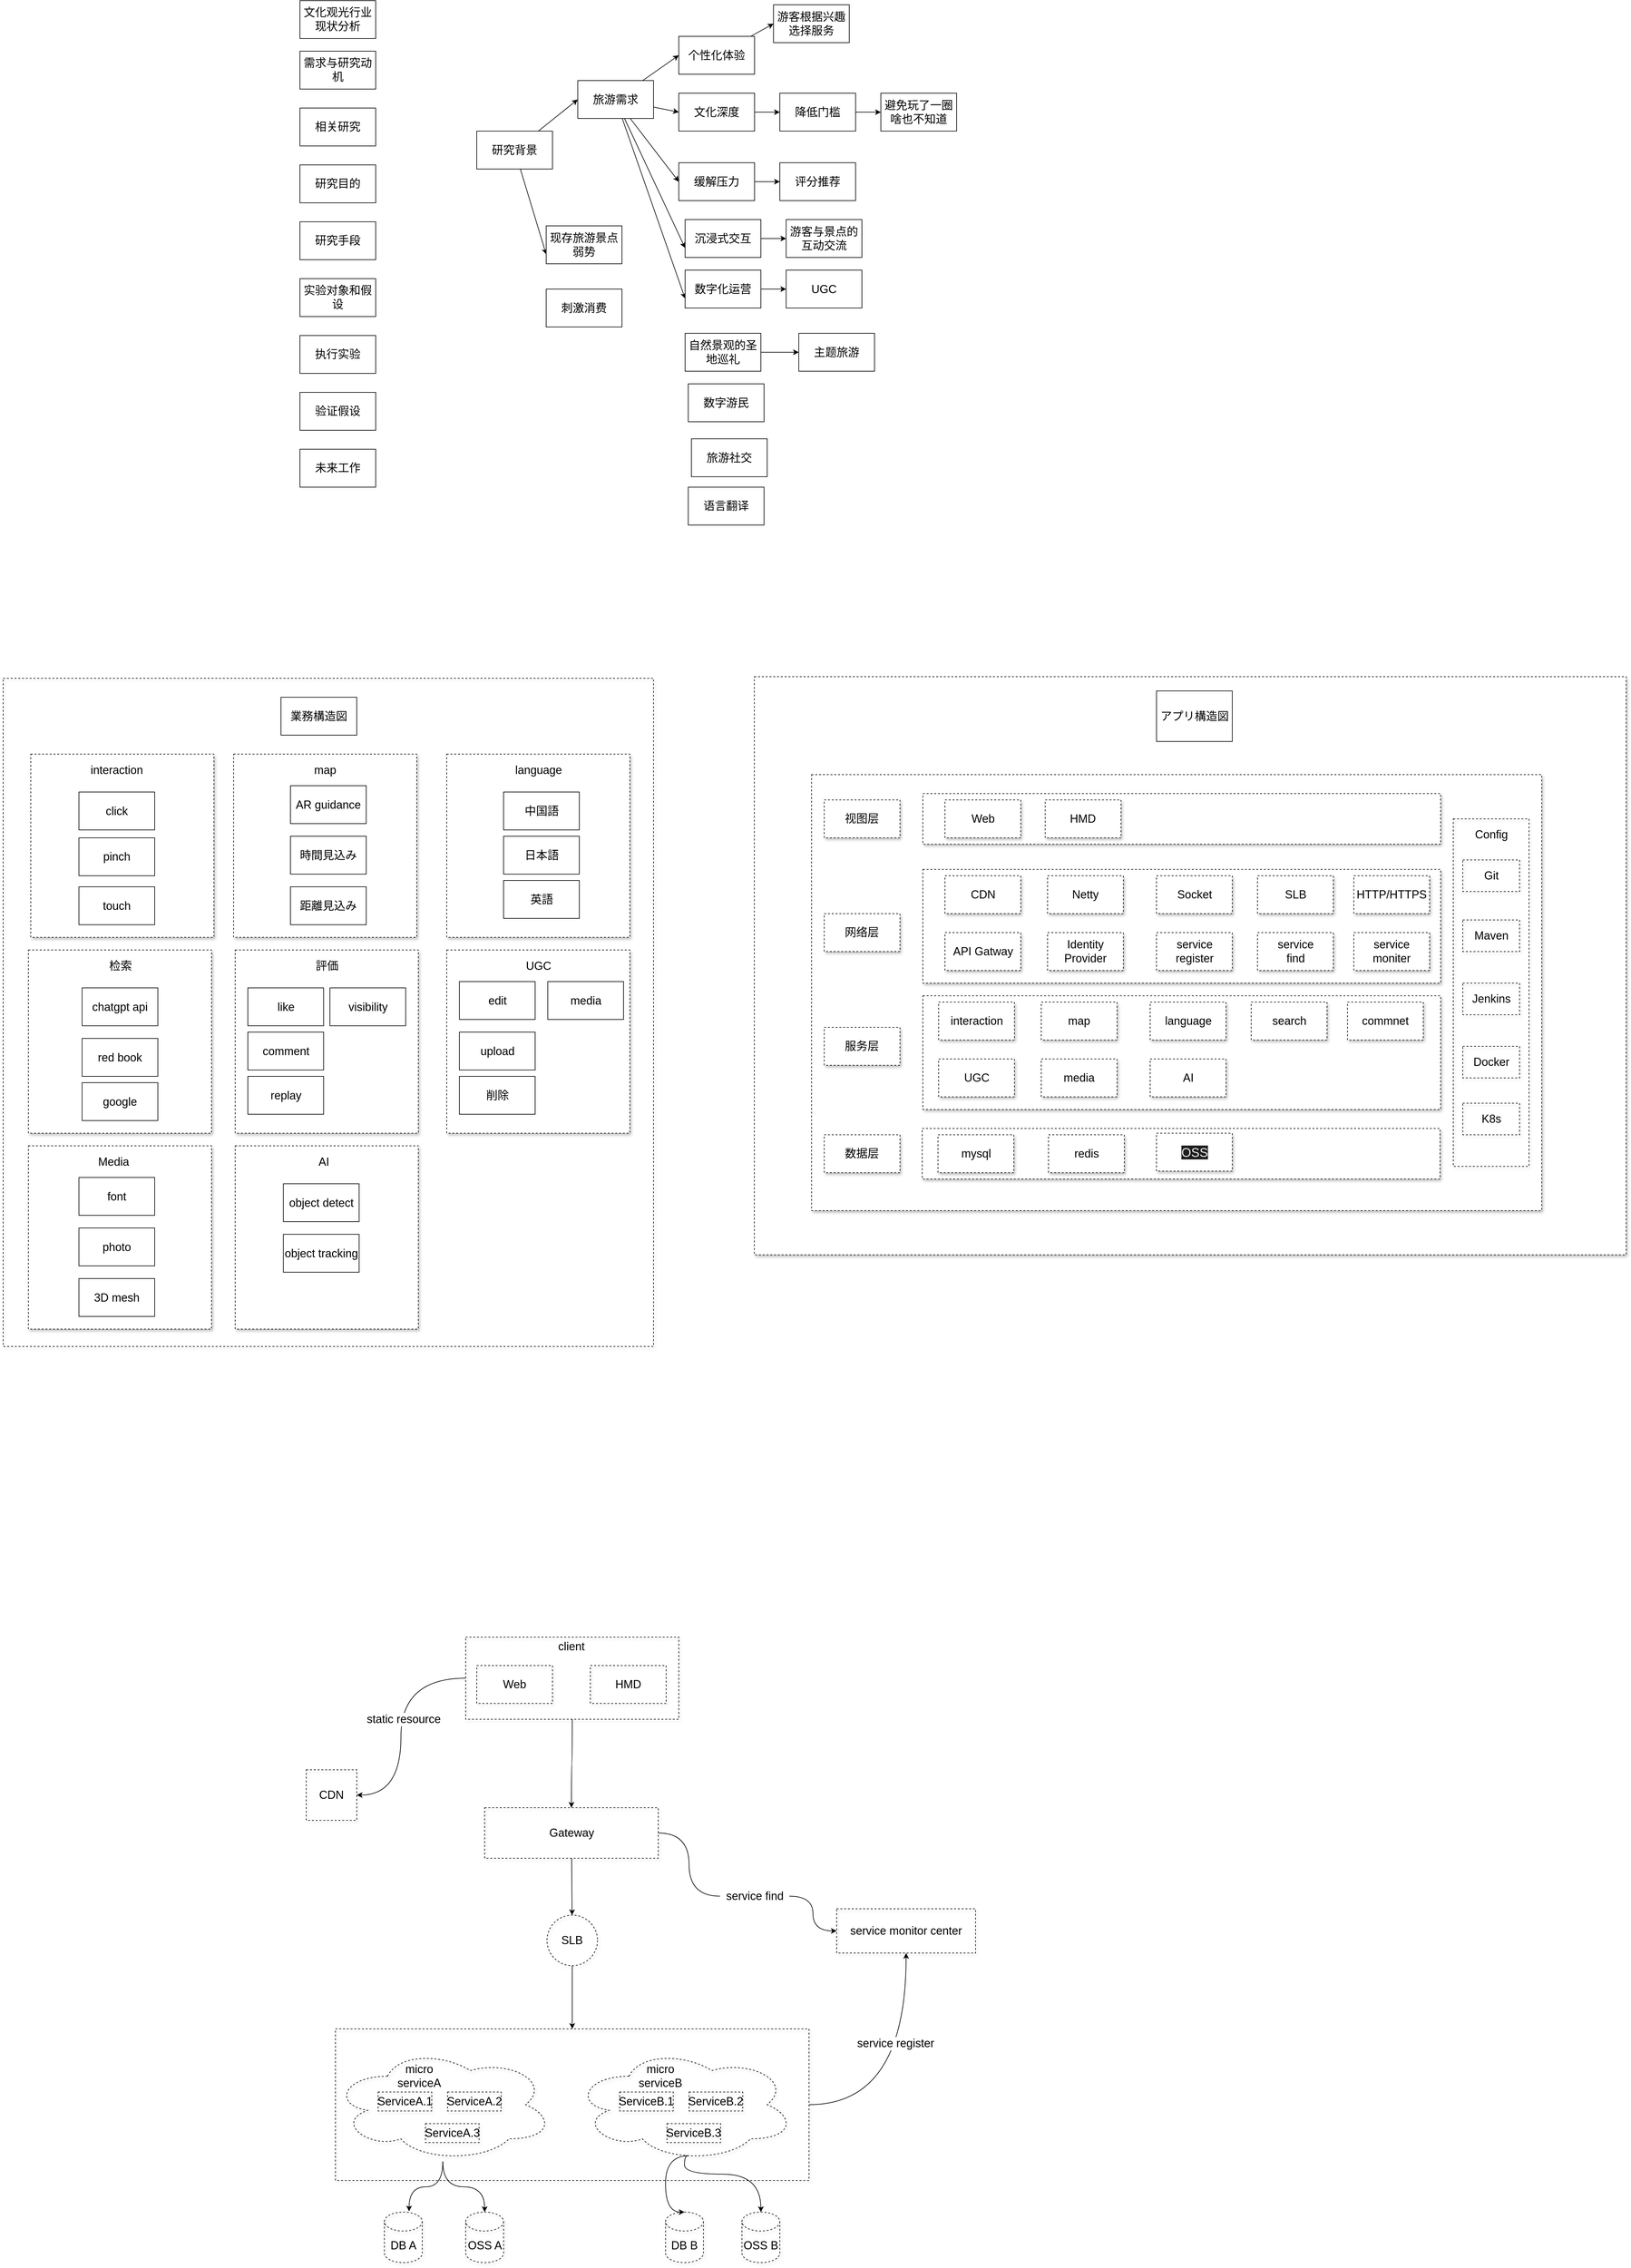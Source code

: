 <mxfile>
    <diagram id="Ak6OZtN7oj5A9qNA5FTk" name="Page-1">
        <mxGraphModel dx="2171" dy="-12" grid="1" gridSize="10" guides="1" tooltips="1" connect="1" arrows="1" fold="1" page="0" pageScale="1" pageWidth="1169" pageHeight="827" math="0" shadow="0">
            <root>
                <mxCell id="0"/>
                <mxCell id="1" parent="0"/>
                <mxCell id="wFaVRnCQs8y8f_5Ppd1q-247" value="" style="ellipse;shape=cloud;whiteSpace=wrap;html=1;shadow=1;dashed=1;strokeColor=default;fontSize=18;fillColor=none;" parent="1" vertex="1">
                    <mxGeometry x="-198.75" y="4100" width="350" height="180" as="geometry"/>
                </mxCell>
                <mxCell id="wFaVRnCQs8y8f_5Ppd1q-281" style="edgeStyle=orthogonalEdgeStyle;curved=1;html=1;fontSize=18;startArrow=none;startFill=0;endArrow=classic;endFill=1;entryX=0.5;entryY=1;entryDx=0;entryDy=0;" parent="1" source="wFaVRnCQs8y8f_5Ppd1q-280" target="wFaVRnCQs8y8f_5Ppd1q-279" edge="1">
                    <mxGeometry relative="1" as="geometry">
                        <mxPoint x="740" y="3920" as="targetPoint"/>
                    </mxGeometry>
                </mxCell>
                <mxCell id="wFaVRnCQs8y8f_5Ppd1q-287" value="service register" style="edgeLabel;html=1;align=center;verticalAlign=middle;resizable=0;points=[];fontSize=18;" parent="wFaVRnCQs8y8f_5Ppd1q-281" vertex="1" connectable="0">
                    <mxGeometry x="0.283" y="17" relative="1" as="geometry">
                        <mxPoint y="1" as="offset"/>
                    </mxGeometry>
                </mxCell>
                <mxCell id="wFaVRnCQs8y8f_5Ppd1q-280" value="" style="rounded=0;whiteSpace=wrap;html=1;shadow=1;dashed=1;strokeColor=default;fontSize=18;fillColor=none;" parent="1" vertex="1">
                    <mxGeometry x="-193.75" y="4070" width="750" height="240" as="geometry"/>
                </mxCell>
                <mxCell id="wFaVRnCQs8y8f_5Ppd1q-263" style="edgeStyle=orthogonalEdgeStyle;curved=1;html=1;fontSize=18;exitX=0.519;exitY=0.949;exitDx=0;exitDy=0;exitPerimeter=0;entryX=0.5;entryY=0;entryDx=0;entryDy=0;entryPerimeter=0;" parent="1" source="wFaVRnCQs8y8f_5Ppd1q-252" target="wFaVRnCQs8y8f_5Ppd1q-261" edge="1">
                    <mxGeometry relative="1" as="geometry">
                        <Array as="points">
                            <mxPoint x="329" y="4271"/>
                            <mxPoint x="329" y="4360"/>
                        </Array>
                    </mxGeometry>
                </mxCell>
                <mxCell id="wFaVRnCQs8y8f_5Ppd1q-267" style="edgeStyle=orthogonalEdgeStyle;curved=1;html=1;fontSize=18;exitX=0.515;exitY=0.949;exitDx=0;exitDy=0;exitPerimeter=0;" parent="1" source="wFaVRnCQs8y8f_5Ppd1q-252" target="wFaVRnCQs8y8f_5Ppd1q-265" edge="1">
                    <mxGeometry relative="1" as="geometry">
                        <Array as="points">
                            <mxPoint x="359" y="4271"/>
                            <mxPoint x="359" y="4300"/>
                            <mxPoint x="480" y="4300"/>
                        </Array>
                    </mxGeometry>
                </mxCell>
                <mxCell id="wFaVRnCQs8y8f_5Ppd1q-252" value="" style="ellipse;shape=cloud;whiteSpace=wrap;html=1;shadow=1;dashed=1;strokeColor=default;fontSize=18;fillColor=none;" parent="1" vertex="1">
                    <mxGeometry x="183.75" y="4100" width="350" height="180" as="geometry"/>
                </mxCell>
                <mxCell id="wFaVRnCQs8y8f_5Ppd1q-231" value="" style="rounded=0;whiteSpace=wrap;html=1;shadow=1;dashed=1;strokeColor=default;fontSize=18;fillColor=none;" parent="1" vertex="1">
                    <mxGeometry x="-720" y="1932.5" width="1030" height="1057.5" as="geometry"/>
                </mxCell>
                <mxCell id="wFaVRnCQs8y8f_5Ppd1q-224" value="" style="rounded=0;whiteSpace=wrap;html=1;shadow=1;dashed=1;fontSize=18;" parent="1" vertex="1">
                    <mxGeometry x="469.69" y="1930" width="1380.62" height="915" as="geometry"/>
                </mxCell>
                <mxCell id="wFaVRnCQs8y8f_5Ppd1q-162" value="" style="rounded=0;whiteSpace=wrap;html=1;shadow=1;dashed=1;fontSize=18;" parent="1" vertex="1">
                    <mxGeometry x="560.31" y="2085" width="1156.25" height="690" as="geometry"/>
                </mxCell>
                <mxCell id="wFaVRnCQs8y8f_5Ppd1q-175" value="" style="rounded=0;whiteSpace=wrap;html=1;shadow=1;dashed=1;fontSize=18;" parent="1" vertex="1">
                    <mxGeometry x="736.56" y="2115" width="820" height="80" as="geometry"/>
                </mxCell>
                <mxCell id="wFaVRnCQs8y8f_5Ppd1q-68" value="" style="whiteSpace=wrap;html=1;aspect=fixed;shadow=1;dashed=1;" parent="1" vertex="1">
                    <mxGeometry x="-352.5" y="2362.5" width="290" height="290" as="geometry"/>
                </mxCell>
                <mxCell id="wFaVRnCQs8y8f_5Ppd1q-53" value="" style="whiteSpace=wrap;html=1;aspect=fixed;shadow=1;dashed=1;" parent="1" vertex="1">
                    <mxGeometry x="-355" y="2052.5" width="290" height="290" as="geometry"/>
                </mxCell>
                <mxCell id="wFaVRnCQs8y8f_5Ppd1q-50" value="" style="whiteSpace=wrap;html=1;aspect=fixed;shadow=1;dashed=1;" parent="1" vertex="1">
                    <mxGeometry x="-680" y="2672.5" width="290" height="290" as="geometry"/>
                </mxCell>
                <mxCell id="11" style="edgeStyle=none;html=1;entryX=0;entryY=0.5;entryDx=0;entryDy=0;fontSize=18;" parent="1" source="6" target="9" edge="1">
                    <mxGeometry relative="1" as="geometry"/>
                </mxCell>
                <mxCell id="22" style="edgeStyle=none;html=1;entryX=0;entryY=0.75;entryDx=0;entryDy=0;fontSize=18;" parent="1" source="6" target="10" edge="1">
                    <mxGeometry relative="1" as="geometry"/>
                </mxCell>
                <mxCell id="6" value="&lt;font style=&quot;font-size: 18px;&quot;&gt;研究背景&lt;/font&gt;" style="rounded=0;whiteSpace=wrap;html=1;" parent="1" vertex="1">
                    <mxGeometry x="30" y="1066.5" width="120" height="60" as="geometry"/>
                </mxCell>
                <mxCell id="14" style="edgeStyle=none;html=1;entryX=0;entryY=0.5;entryDx=0;entryDy=0;fontSize=18;" parent="1" source="9" target="12" edge="1">
                    <mxGeometry relative="1" as="geometry"/>
                </mxCell>
                <mxCell id="18" style="edgeStyle=none;html=1;entryX=0;entryY=0.5;entryDx=0;entryDy=0;fontSize=18;" parent="1" source="9" target="13" edge="1">
                    <mxGeometry relative="1" as="geometry"/>
                </mxCell>
                <mxCell id="21" style="edgeStyle=none;html=1;fontSize=18;entryX=0;entryY=0.5;entryDx=0;entryDy=0;" parent="1" source="9" target="20" edge="1">
                    <mxGeometry relative="1" as="geometry"/>
                </mxCell>
                <mxCell id="32" style="edgeStyle=none;html=1;entryX=0;entryY=0.75;entryDx=0;entryDy=0;fontSize=18;" parent="1" source="9" target="28" edge="1">
                    <mxGeometry relative="1" as="geometry"/>
                </mxCell>
                <mxCell id="34" style="edgeStyle=none;html=1;entryX=0;entryY=0.75;entryDx=0;entryDy=0;fontSize=18;" parent="1" source="9" target="33" edge="1">
                    <mxGeometry relative="1" as="geometry"/>
                </mxCell>
                <mxCell id="9" value="&lt;font style=&quot;font-size: 18px;&quot;&gt;旅游需求&lt;/font&gt;" style="rounded=0;whiteSpace=wrap;html=1;" parent="1" vertex="1">
                    <mxGeometry x="190" y="986.5" width="120" height="60" as="geometry"/>
                </mxCell>
                <mxCell id="10" value="&lt;font style=&quot;font-size: 18px;&quot;&gt;现存旅游景点弱势&lt;br&gt;&lt;/font&gt;" style="rounded=0;whiteSpace=wrap;html=1;" parent="1" vertex="1">
                    <mxGeometry x="140" y="1216.5" width="120" height="60" as="geometry"/>
                </mxCell>
                <mxCell id="17" style="edgeStyle=none;html=1;entryX=0;entryY=0.5;entryDx=0;entryDy=0;fontSize=18;" parent="1" source="12" target="16" edge="1">
                    <mxGeometry relative="1" as="geometry"/>
                </mxCell>
                <mxCell id="12" value="&lt;font style=&quot;font-size: 18px;&quot;&gt;个性化体验&lt;/font&gt;" style="rounded=0;whiteSpace=wrap;html=1;" parent="1" vertex="1">
                    <mxGeometry x="350" y="916.5" width="120" height="60" as="geometry"/>
                </mxCell>
                <mxCell id="24" style="edgeStyle=none;html=1;entryX=0;entryY=0.5;entryDx=0;entryDy=0;fontSize=18;" parent="1" source="13" target="23" edge="1">
                    <mxGeometry relative="1" as="geometry"/>
                </mxCell>
                <mxCell id="13" value="&lt;font style=&quot;font-size: 18px;&quot;&gt;文化深度&lt;br&gt;&lt;/font&gt;" style="rounded=0;whiteSpace=wrap;html=1;" parent="1" vertex="1">
                    <mxGeometry x="350" y="1006.5" width="120" height="60" as="geometry"/>
                </mxCell>
                <mxCell id="16" value="&lt;font style=&quot;font-size: 18px;&quot;&gt;游客根据兴趣选择服务&lt;/font&gt;" style="rounded=0;whiteSpace=wrap;html=1;" parent="1" vertex="1">
                    <mxGeometry x="500" y="866.5" width="120" height="60" as="geometry"/>
                </mxCell>
                <mxCell id="26" style="edgeStyle=none;html=1;entryX=0;entryY=0.5;entryDx=0;entryDy=0;fontSize=18;" parent="1" source="20" target="25" edge="1">
                    <mxGeometry relative="1" as="geometry"/>
                </mxCell>
                <mxCell id="20" value="&lt;font style=&quot;font-size: 18px;&quot;&gt;缓解压力&lt;br&gt;&lt;/font&gt;" style="rounded=0;whiteSpace=wrap;html=1;" parent="1" vertex="1">
                    <mxGeometry x="350" y="1116.5" width="120" height="60" as="geometry"/>
                </mxCell>
                <mxCell id="41" style="edgeStyle=none;html=1;entryX=0;entryY=0.5;entryDx=0;entryDy=0;fontSize=18;" parent="1" source="23" target="40" edge="1">
                    <mxGeometry relative="1" as="geometry"/>
                </mxCell>
                <mxCell id="23" value="&lt;font style=&quot;font-size: 18px;&quot;&gt;降低门槛&lt;br&gt;&lt;/font&gt;" style="rounded=0;whiteSpace=wrap;html=1;" parent="1" vertex="1">
                    <mxGeometry x="510" y="1006.5" width="120" height="60" as="geometry"/>
                </mxCell>
                <mxCell id="25" value="&lt;font style=&quot;font-size: 18px;&quot;&gt;评分推荐&lt;br&gt;&lt;/font&gt;" style="rounded=0;whiteSpace=wrap;html=1;" parent="1" vertex="1">
                    <mxGeometry x="510" y="1116.5" width="120" height="60" as="geometry"/>
                </mxCell>
                <mxCell id="31" style="edgeStyle=none;html=1;entryX=0;entryY=0.5;entryDx=0;entryDy=0;fontSize=18;" parent="1" source="28" target="29" edge="1">
                    <mxGeometry relative="1" as="geometry"/>
                </mxCell>
                <mxCell id="28" value="&lt;font style=&quot;font-size: 18px;&quot;&gt;沉浸式交互&lt;br&gt;&lt;/font&gt;" style="rounded=0;whiteSpace=wrap;html=1;" parent="1" vertex="1">
                    <mxGeometry x="360" y="1206.5" width="120" height="60" as="geometry"/>
                </mxCell>
                <mxCell id="29" value="&lt;font style=&quot;font-size: 18px;&quot;&gt;游客与景点的互动交流&lt;br&gt;&lt;/font&gt;" style="rounded=0;whiteSpace=wrap;html=1;" parent="1" vertex="1">
                    <mxGeometry x="520" y="1206.5" width="120" height="60" as="geometry"/>
                </mxCell>
                <mxCell id="36" style="edgeStyle=none;html=1;entryX=0;entryY=0.5;entryDx=0;entryDy=0;fontSize=18;" parent="1" source="33" target="35" edge="1">
                    <mxGeometry relative="1" as="geometry"/>
                </mxCell>
                <mxCell id="33" value="&lt;font style=&quot;font-size: 18px;&quot;&gt;数字化运营&lt;br&gt;&lt;/font&gt;" style="rounded=0;whiteSpace=wrap;html=1;" parent="1" vertex="1">
                    <mxGeometry x="360" y="1286.5" width="120" height="60" as="geometry"/>
                </mxCell>
                <mxCell id="35" value="&lt;font style=&quot;font-size: 18px;&quot;&gt;UGC&lt;br&gt;&lt;/font&gt;" style="rounded=0;whiteSpace=wrap;html=1;" parent="1" vertex="1">
                    <mxGeometry x="520" y="1286.5" width="120" height="60" as="geometry"/>
                </mxCell>
                <mxCell id="37" value="&lt;font style=&quot;font-size: 18px;&quot;&gt;刺激消费&lt;/font&gt;" style="rounded=0;whiteSpace=wrap;html=1;" parent="1" vertex="1">
                    <mxGeometry x="140" y="1316.5" width="120" height="60" as="geometry"/>
                </mxCell>
                <mxCell id="38" value="&lt;font style=&quot;font-size: 18px;&quot;&gt;数字游民&lt;/font&gt;" style="rounded=0;whiteSpace=wrap;html=1;" parent="1" vertex="1">
                    <mxGeometry x="365" y="1466.5" width="120" height="60" as="geometry"/>
                </mxCell>
                <mxCell id="39" value="&lt;font style=&quot;font-size: 18px;&quot;&gt;旅游社交&lt;/font&gt;" style="rounded=0;whiteSpace=wrap;html=1;" parent="1" vertex="1">
                    <mxGeometry x="370" y="1553.5" width="120" height="60" as="geometry"/>
                </mxCell>
                <mxCell id="40" value="&lt;font style=&quot;font-size: 18px;&quot;&gt;避免玩了一圈啥也不知道&lt;br&gt;&lt;/font&gt;" style="rounded=0;whiteSpace=wrap;html=1;" parent="1" vertex="1">
                    <mxGeometry x="670" y="1006.5" width="120" height="60" as="geometry"/>
                </mxCell>
                <mxCell id="43" style="edgeStyle=none;html=1;" parent="1" source="42" edge="1">
                    <mxGeometry relative="1" as="geometry">
                        <mxPoint x="540" y="1416.5" as="targetPoint"/>
                    </mxGeometry>
                </mxCell>
                <mxCell id="42" value="&lt;font style=&quot;font-size: 18px;&quot;&gt;自然景观的圣地巡礼&lt;/font&gt;" style="rounded=0;whiteSpace=wrap;html=1;" parent="1" vertex="1">
                    <mxGeometry x="360" y="1386.5" width="120" height="60" as="geometry"/>
                </mxCell>
                <mxCell id="44" value="&lt;font style=&quot;font-size: 18px;&quot;&gt;主题旅游&lt;/font&gt;" style="rounded=0;whiteSpace=wrap;html=1;" parent="1" vertex="1">
                    <mxGeometry x="540" y="1386.5" width="120" height="60" as="geometry"/>
                </mxCell>
                <mxCell id="wFaVRnCQs8y8f_5Ppd1q-46" value="&lt;span style=&quot;font-size: 18px;&quot;&gt;font&lt;/span&gt;" style="rounded=0;whiteSpace=wrap;html=1;" parent="1" vertex="1">
                    <mxGeometry x="-600" y="2722.5" width="120" height="60" as="geometry"/>
                </mxCell>
                <mxCell id="wFaVRnCQs8y8f_5Ppd1q-47" value="&lt;span style=&quot;font-size: 18px;&quot;&gt;AR guidance&lt;/span&gt;" style="rounded=0;whiteSpace=wrap;html=1;" parent="1" vertex="1">
                    <mxGeometry x="-265" y="2102.5" width="120" height="60" as="geometry"/>
                </mxCell>
                <mxCell id="wFaVRnCQs8y8f_5Ppd1q-48" value="&lt;span style=&quot;font-size: 18px;&quot;&gt;photo&lt;/span&gt;" style="rounded=0;whiteSpace=wrap;html=1;" parent="1" vertex="1">
                    <mxGeometry x="-600" y="2802.5" width="120" height="60" as="geometry"/>
                </mxCell>
                <mxCell id="wFaVRnCQs8y8f_5Ppd1q-49" value="&lt;span style=&quot;font-size: 18px;&quot;&gt;3D mesh&lt;/span&gt;" style="rounded=0;whiteSpace=wrap;html=1;" parent="1" vertex="1">
                    <mxGeometry x="-600" y="2882.5" width="120" height="60" as="geometry"/>
                </mxCell>
                <mxCell id="wFaVRnCQs8y8f_5Ppd1q-52" value="&lt;span style=&quot;font-size: 18px;&quot;&gt;Media&lt;/span&gt;" style="text;html=1;strokeColor=none;fillColor=none;align=center;verticalAlign=middle;whiteSpace=wrap;rounded=0;shadow=1;dashed=1;" parent="1" vertex="1">
                    <mxGeometry x="-590" y="2682.5" width="90" height="30" as="geometry"/>
                </mxCell>
                <mxCell id="wFaVRnCQs8y8f_5Ppd1q-54" value="&lt;span style=&quot;font-size: 18px;&quot;&gt;map&lt;/span&gt;" style="text;html=1;strokeColor=none;fillColor=none;align=center;verticalAlign=middle;whiteSpace=wrap;rounded=0;shadow=1;dashed=1;" parent="1" vertex="1">
                    <mxGeometry x="-255" y="2062.5" width="90" height="30" as="geometry"/>
                </mxCell>
                <mxCell id="wFaVRnCQs8y8f_5Ppd1q-55" value="" style="whiteSpace=wrap;html=1;aspect=fixed;shadow=1;dashed=1;" parent="1" vertex="1">
                    <mxGeometry x="-17.5" y="2052.5" width="290" height="290" as="geometry"/>
                </mxCell>
                <mxCell id="wFaVRnCQs8y8f_5Ppd1q-56" value="&lt;span style=&quot;font-size: 18px;&quot;&gt;language&lt;/span&gt;" style="text;html=1;strokeColor=none;fillColor=none;align=center;verticalAlign=middle;whiteSpace=wrap;rounded=0;shadow=1;dashed=1;" parent="1" vertex="1">
                    <mxGeometry x="82.5" y="2062.5" width="90" height="30" as="geometry"/>
                </mxCell>
                <mxCell id="wFaVRnCQs8y8f_5Ppd1q-57" value="&lt;span style=&quot;font-size: 18px;&quot;&gt;中国語&lt;/span&gt;" style="rounded=0;whiteSpace=wrap;html=1;" parent="1" vertex="1">
                    <mxGeometry x="72.5" y="2112.5" width="120" height="60" as="geometry"/>
                </mxCell>
                <mxCell id="wFaVRnCQs8y8f_5Ppd1q-64" value="&lt;span style=&quot;font-size: 18px;&quot;&gt;日本語&lt;/span&gt;" style="rounded=0;whiteSpace=wrap;html=1;" parent="1" vertex="1">
                    <mxGeometry x="72.5" y="2182.5" width="120" height="60" as="geometry"/>
                </mxCell>
                <mxCell id="wFaVRnCQs8y8f_5Ppd1q-65" value="&lt;span style=&quot;font-size: 18px;&quot;&gt;英語&lt;/span&gt;" style="rounded=0;whiteSpace=wrap;html=1;" parent="1" vertex="1">
                    <mxGeometry x="72.5" y="2252.5" width="120" height="60" as="geometry"/>
                </mxCell>
                <mxCell id="wFaVRnCQs8y8f_5Ppd1q-67" value="&lt;span style=&quot;font-size: 18px;&quot;&gt;評価&lt;br&gt;&lt;/span&gt;" style="text;html=1;strokeColor=none;fillColor=none;align=center;verticalAlign=middle;whiteSpace=wrap;rounded=0;shadow=1;dashed=1;" parent="1" vertex="1">
                    <mxGeometry x="-257.5" y="2372.5" width="100" height="30" as="geometry"/>
                </mxCell>
                <mxCell id="wFaVRnCQs8y8f_5Ppd1q-69" value="&lt;font style=&quot;font-size: 18px;&quot;&gt;like&lt;/font&gt;" style="rounded=0;whiteSpace=wrap;html=1;" parent="1" vertex="1">
                    <mxGeometry x="-332.5" y="2422.5" width="120" height="60" as="geometry"/>
                </mxCell>
                <mxCell id="wFaVRnCQs8y8f_5Ppd1q-73" value="&lt;span style=&quot;font-size: 18px;&quot;&gt;comment&lt;/span&gt;" style="rounded=0;whiteSpace=wrap;html=1;" parent="1" vertex="1">
                    <mxGeometry x="-332.5" y="2492.5" width="120" height="60" as="geometry"/>
                </mxCell>
                <mxCell id="wFaVRnCQs8y8f_5Ppd1q-86" value="" style="whiteSpace=wrap;html=1;aspect=fixed;shadow=1;dashed=1;" parent="1" vertex="1">
                    <mxGeometry x="-680" y="2362.5" width="290" height="290" as="geometry"/>
                </mxCell>
                <mxCell id="wFaVRnCQs8y8f_5Ppd1q-87" value="&lt;span style=&quot;font-size: 18px;&quot;&gt;检索&lt;/span&gt;" style="text;html=1;strokeColor=none;fillColor=none;align=center;verticalAlign=middle;whiteSpace=wrap;rounded=0;shadow=1;dashed=1;" parent="1" vertex="1">
                    <mxGeometry x="-583.75" y="2372.5" width="100" height="30" as="geometry"/>
                </mxCell>
                <mxCell id="wFaVRnCQs8y8f_5Ppd1q-88" value="&lt;span style=&quot;font-size: 18px;&quot;&gt;chatgpt api&lt;/span&gt;" style="rounded=0;whiteSpace=wrap;html=1;" parent="1" vertex="1">
                    <mxGeometry x="-595" y="2422.5" width="120" height="60" as="geometry"/>
                </mxCell>
                <mxCell id="wFaVRnCQs8y8f_5Ppd1q-90" value="" style="whiteSpace=wrap;html=1;aspect=fixed;shadow=1;dashed=1;" parent="1" vertex="1">
                    <mxGeometry x="-676.25" y="2052.5" width="290" height="290" as="geometry"/>
                </mxCell>
                <mxCell id="wFaVRnCQs8y8f_5Ppd1q-91" value="&lt;span style=&quot;font-size: 18px;&quot;&gt;interaction&lt;br&gt;&lt;/span&gt;" style="text;html=1;strokeColor=none;fillColor=none;align=center;verticalAlign=middle;whiteSpace=wrap;rounded=0;shadow=1;dashed=1;" parent="1" vertex="1">
                    <mxGeometry x="-590" y="2062.5" width="100" height="30" as="geometry"/>
                </mxCell>
                <mxCell id="wFaVRnCQs8y8f_5Ppd1q-92" value="&lt;span style=&quot;font-size: 18px;&quot;&gt;click&lt;/span&gt;" style="rounded=0;whiteSpace=wrap;html=1;" parent="1" vertex="1">
                    <mxGeometry x="-600" y="2112.5" width="120" height="60" as="geometry"/>
                </mxCell>
                <mxCell id="wFaVRnCQs8y8f_5Ppd1q-93" value="&lt;span style=&quot;font-size: 18px;&quot;&gt;pinch&lt;/span&gt;" style="rounded=0;whiteSpace=wrap;html=1;" parent="1" vertex="1">
                    <mxGeometry x="-600" y="2185" width="120" height="60" as="geometry"/>
                </mxCell>
                <mxCell id="wFaVRnCQs8y8f_5Ppd1q-94" value="&lt;span style=&quot;font-size: 18px;&quot;&gt;touch&lt;/span&gt;" style="rounded=0;whiteSpace=wrap;html=1;" parent="1" vertex="1">
                    <mxGeometry x="-600" y="2262.5" width="120" height="60" as="geometry"/>
                </mxCell>
                <mxCell id="wFaVRnCQs8y8f_5Ppd1q-95" value="" style="whiteSpace=wrap;html=1;aspect=fixed;shadow=1;dashed=1;" parent="1" vertex="1">
                    <mxGeometry x="-17.5" y="2362.5" width="290" height="290" as="geometry"/>
                </mxCell>
                <mxCell id="wFaVRnCQs8y8f_5Ppd1q-96" value="&lt;span style=&quot;font-size: 18px;&quot;&gt;UGC&lt;/span&gt;" style="text;html=1;strokeColor=none;fillColor=none;align=center;verticalAlign=middle;whiteSpace=wrap;rounded=0;shadow=1;dashed=1;" parent="1" vertex="1">
                    <mxGeometry x="77.5" y="2372.5" width="100" height="30" as="geometry"/>
                </mxCell>
                <mxCell id="wFaVRnCQs8y8f_5Ppd1q-97" value="&lt;span style=&quot;font-size: 18px;&quot;&gt;edit&lt;/span&gt;" style="rounded=0;whiteSpace=wrap;html=1;" parent="1" vertex="1">
                    <mxGeometry x="2.5" y="2412.5" width="120" height="60" as="geometry"/>
                </mxCell>
                <mxCell id="wFaVRnCQs8y8f_5Ppd1q-98" value="&lt;span style=&quot;font-size: 18px;&quot;&gt;upload&lt;/span&gt;" style="rounded=0;whiteSpace=wrap;html=1;" parent="1" vertex="1">
                    <mxGeometry x="2.5" y="2492.5" width="120" height="60" as="geometry"/>
                </mxCell>
                <mxCell id="wFaVRnCQs8y8f_5Ppd1q-99" value="&lt;span style=&quot;font-size: 18px;&quot;&gt;削除&lt;/span&gt;" style="rounded=0;whiteSpace=wrap;html=1;" parent="1" vertex="1">
                    <mxGeometry x="2.5" y="2562.5" width="120" height="60" as="geometry"/>
                </mxCell>
                <mxCell id="wFaVRnCQs8y8f_5Ppd1q-128" value="&lt;span style=&quot;font-size: 18px;&quot;&gt;media&lt;/span&gt;" style="rounded=0;whiteSpace=wrap;html=1;" parent="1" vertex="1">
                    <mxGeometry x="142.5" y="2412.5" width="120" height="60" as="geometry"/>
                </mxCell>
                <mxCell id="wFaVRnCQs8y8f_5Ppd1q-141" value="&lt;span style=&quot;font-size: 18px;&quot;&gt;時間見込み&lt;/span&gt;" style="rounded=0;whiteSpace=wrap;html=1;" parent="1" vertex="1">
                    <mxGeometry x="-265" y="2182.5" width="120" height="60" as="geometry"/>
                </mxCell>
                <mxCell id="wFaVRnCQs8y8f_5Ppd1q-142" value="&lt;span style=&quot;font-size: 18px;&quot;&gt;距離見込み&lt;/span&gt;" style="rounded=0;whiteSpace=wrap;html=1;" parent="1" vertex="1">
                    <mxGeometry x="-265" y="2262.5" width="120" height="60" as="geometry"/>
                </mxCell>
                <mxCell id="wFaVRnCQs8y8f_5Ppd1q-143" value="&lt;span style=&quot;font-size: 18px;&quot;&gt;replay&lt;/span&gt;" style="rounded=0;whiteSpace=wrap;html=1;" parent="1" vertex="1">
                    <mxGeometry x="-332.5" y="2562.5" width="120" height="60" as="geometry"/>
                </mxCell>
                <mxCell id="wFaVRnCQs8y8f_5Ppd1q-147" value="&lt;font style=&quot;font-size: 18px;&quot;&gt;visibility&lt;br&gt;&lt;/font&gt;" style="rounded=0;whiteSpace=wrap;html=1;" parent="1" vertex="1">
                    <mxGeometry x="-202.5" y="2422.5" width="120" height="60" as="geometry"/>
                </mxCell>
                <mxCell id="wFaVRnCQs8y8f_5Ppd1q-148" value="&lt;span style=&quot;font-size: 18px;&quot;&gt;red book&lt;/span&gt;" style="rounded=0;whiteSpace=wrap;html=1;" parent="1" vertex="1">
                    <mxGeometry x="-595" y="2502.5" width="120" height="60" as="geometry"/>
                </mxCell>
                <mxCell id="wFaVRnCQs8y8f_5Ppd1q-149" value="&lt;span style=&quot;font-size: 18px;&quot;&gt;google&lt;/span&gt;" style="rounded=0;whiteSpace=wrap;html=1;" parent="1" vertex="1">
                    <mxGeometry x="-595" y="2572.5" width="120" height="60" as="geometry"/>
                </mxCell>
                <mxCell id="wFaVRnCQs8y8f_5Ppd1q-157" value="&lt;font style=&quot;font-size: 18px;&quot;&gt;アプリ構造図&lt;/font&gt;" style="rounded=0;whiteSpace=wrap;html=1;" parent="1" vertex="1">
                    <mxGeometry x="1106.56" y="1952.5" width="120" height="80" as="geometry"/>
                </mxCell>
                <mxCell id="wFaVRnCQs8y8f_5Ppd1q-163" value="视图层" style="rounded=0;whiteSpace=wrap;html=1;shadow=1;dashed=1;fontSize=18;" parent="1" vertex="1">
                    <mxGeometry x="580.31" y="2125" width="120" height="60" as="geometry"/>
                </mxCell>
                <mxCell id="wFaVRnCQs8y8f_5Ppd1q-166" value="网络层" style="rounded=0;whiteSpace=wrap;html=1;shadow=1;dashed=1;fontSize=18;" parent="1" vertex="1">
                    <mxGeometry x="580.31" y="2305" width="120" height="60" as="geometry"/>
                </mxCell>
                <mxCell id="wFaVRnCQs8y8f_5Ppd1q-167" value="服务层" style="rounded=0;whiteSpace=wrap;html=1;shadow=1;dashed=1;fontSize=18;" parent="1" vertex="1">
                    <mxGeometry x="580.31" y="2485" width="120" height="60" as="geometry"/>
                </mxCell>
                <mxCell id="wFaVRnCQs8y8f_5Ppd1q-168" value="数据层" style="rounded=0;whiteSpace=wrap;html=1;shadow=1;dashed=1;fontSize=18;" parent="1" vertex="1">
                    <mxGeometry x="580.31" y="2655" width="120" height="60" as="geometry"/>
                </mxCell>
                <mxCell id="wFaVRnCQs8y8f_5Ppd1q-171" value="Web" style="rounded=0;whiteSpace=wrap;html=1;shadow=1;dashed=1;fontSize=18;" parent="1" vertex="1">
                    <mxGeometry x="771.56" y="2125" width="120" height="60" as="geometry"/>
                </mxCell>
                <mxCell id="wFaVRnCQs8y8f_5Ppd1q-176" value="" style="rounded=0;whiteSpace=wrap;html=1;shadow=1;dashed=1;fontSize=18;" parent="1" vertex="1">
                    <mxGeometry x="736.56" y="2235" width="820" height="180" as="geometry"/>
                </mxCell>
                <mxCell id="wFaVRnCQs8y8f_5Ppd1q-178" value="CDN" style="rounded=0;whiteSpace=wrap;html=1;shadow=1;dashed=1;fontSize=18;" parent="1" vertex="1">
                    <mxGeometry x="771.56" y="2245" width="120" height="60" as="geometry"/>
                </mxCell>
                <mxCell id="wFaVRnCQs8y8f_5Ppd1q-179" value="Socket" style="rounded=0;whiteSpace=wrap;html=1;shadow=1;dashed=1;fontSize=18;" parent="1" vertex="1">
                    <mxGeometry x="1106.56" y="2245" width="120" height="60" as="geometry"/>
                </mxCell>
                <mxCell id="wFaVRnCQs8y8f_5Ppd1q-180" value="HTTP/HTTPS" style="rounded=0;whiteSpace=wrap;html=1;shadow=1;dashed=1;fontSize=18;" parent="1" vertex="1">
                    <mxGeometry x="1419.06" y="2245" width="120" height="60" as="geometry"/>
                </mxCell>
                <mxCell id="wFaVRnCQs8y8f_5Ppd1q-182" value="API Gatway" style="rounded=0;whiteSpace=wrap;html=1;shadow=1;dashed=1;fontSize=18;" parent="1" vertex="1">
                    <mxGeometry x="771.56" y="2335" width="120" height="60" as="geometry"/>
                </mxCell>
                <mxCell id="wFaVRnCQs8y8f_5Ppd1q-183" value="Identity Provider" style="rounded=0;whiteSpace=wrap;html=1;shadow=1;dashed=1;fontSize=18;" parent="1" vertex="1">
                    <mxGeometry x="934.06" y="2335" width="120" height="60" as="geometry"/>
                </mxCell>
                <mxCell id="wFaVRnCQs8y8f_5Ppd1q-185" value="Netty" style="rounded=0;whiteSpace=wrap;html=1;shadow=1;dashed=1;fontSize=18;" parent="1" vertex="1">
                    <mxGeometry x="934.06" y="2245" width="120" height="60" as="geometry"/>
                </mxCell>
                <mxCell id="wFaVRnCQs8y8f_5Ppd1q-186" value="service register" style="rounded=0;whiteSpace=wrap;html=1;shadow=1;dashed=1;fontSize=18;" parent="1" vertex="1">
                    <mxGeometry x="1106.56" y="2335" width="120" height="60" as="geometry"/>
                </mxCell>
                <mxCell id="wFaVRnCQs8y8f_5Ppd1q-187" value="service moniter" style="rounded=0;whiteSpace=wrap;html=1;shadow=1;dashed=1;fontSize=18;" parent="1" vertex="1">
                    <mxGeometry x="1419.06" y="2335" width="120" height="60" as="geometry"/>
                </mxCell>
                <mxCell id="wFaVRnCQs8y8f_5Ppd1q-188" value="service &lt;br&gt;find" style="rounded=0;whiteSpace=wrap;html=1;shadow=1;dashed=1;fontSize=18;" parent="1" vertex="1">
                    <mxGeometry x="1266.56" y="2335" width="120" height="60" as="geometry"/>
                </mxCell>
                <mxCell id="wFaVRnCQs8y8f_5Ppd1q-190" value="SLB" style="rounded=0;whiteSpace=wrap;html=1;shadow=1;dashed=1;fontSize=18;" parent="1" vertex="1">
                    <mxGeometry x="1266.56" y="2245" width="120" height="60" as="geometry"/>
                </mxCell>
                <mxCell id="wFaVRnCQs8y8f_5Ppd1q-191" value="" style="rounded=0;whiteSpace=wrap;html=1;shadow=1;dashed=1;strokeColor=default;fontSize=18;fillColor=none;" parent="1" vertex="1">
                    <mxGeometry x="1576.56" y="2155" width="120" height="550" as="geometry"/>
                </mxCell>
                <mxCell id="wFaVRnCQs8y8f_5Ppd1q-192" value="Config" style="text;html=1;strokeColor=none;fillColor=none;align=center;verticalAlign=middle;whiteSpace=wrap;rounded=0;shadow=1;dashed=1;fontSize=18;" parent="1" vertex="1">
                    <mxGeometry x="1586.56" y="2165" width="100" height="30" as="geometry"/>
                </mxCell>
                <mxCell id="wFaVRnCQs8y8f_5Ppd1q-193" value="Git" style="rounded=0;whiteSpace=wrap;html=1;shadow=1;dashed=1;strokeColor=default;fontSize=18;fillColor=none;" parent="1" vertex="1">
                    <mxGeometry x="1591.56" y="2220" width="90" height="50" as="geometry"/>
                </mxCell>
                <mxCell id="wFaVRnCQs8y8f_5Ppd1q-194" value="Maven" style="rounded=0;whiteSpace=wrap;html=1;shadow=1;dashed=1;strokeColor=default;fontSize=18;fillColor=none;" parent="1" vertex="1">
                    <mxGeometry x="1591.56" y="2315" width="90" height="50" as="geometry"/>
                </mxCell>
                <mxCell id="wFaVRnCQs8y8f_5Ppd1q-195" value="Jenkins" style="rounded=0;whiteSpace=wrap;html=1;shadow=1;dashed=1;strokeColor=default;fontSize=18;fillColor=none;" parent="1" vertex="1">
                    <mxGeometry x="1591.56" y="2415" width="90" height="50" as="geometry"/>
                </mxCell>
                <mxCell id="wFaVRnCQs8y8f_5Ppd1q-196" value="Docker" style="rounded=0;whiteSpace=wrap;html=1;shadow=1;dashed=1;strokeColor=default;fontSize=18;fillColor=none;" parent="1" vertex="1">
                    <mxGeometry x="1591.56" y="2515" width="90" height="50" as="geometry"/>
                </mxCell>
                <mxCell id="wFaVRnCQs8y8f_5Ppd1q-197" value="K8s" style="rounded=0;whiteSpace=wrap;html=1;shadow=1;dashed=1;strokeColor=default;fontSize=18;fillColor=none;" parent="1" vertex="1">
                    <mxGeometry x="1591.56" y="2605" width="90" height="50" as="geometry"/>
                </mxCell>
                <mxCell id="wFaVRnCQs8y8f_5Ppd1q-198" value="" style="rounded=0;whiteSpace=wrap;html=1;shadow=1;dashed=1;fontSize=18;" parent="1" vertex="1">
                    <mxGeometry x="735.56" y="2645" width="820" height="80" as="geometry"/>
                </mxCell>
                <mxCell id="wFaVRnCQs8y8f_5Ppd1q-199" value="mysql" style="rounded=0;whiteSpace=wrap;html=1;shadow=1;dashed=1;fontSize=18;" parent="1" vertex="1">
                    <mxGeometry x="760.56" y="2655" width="120" height="60" as="geometry"/>
                </mxCell>
                <mxCell id="wFaVRnCQs8y8f_5Ppd1q-200" value="redis" style="rounded=0;whiteSpace=wrap;html=1;shadow=1;dashed=1;fontSize=18;" parent="1" vertex="1">
                    <mxGeometry x="935.56" y="2655" width="120" height="60" as="geometry"/>
                </mxCell>
                <mxCell id="wFaVRnCQs8y8f_5Ppd1q-202" value="&lt;span style=&quot;color: rgb(232, 232, 232); font-family: &amp;quot;Google Sans&amp;quot;, Arial, sans-serif; font-size: 20px; text-align: left; background-color: rgb(31, 31, 31);&quot;&gt;OSS&lt;/span&gt;" style="rounded=0;whiteSpace=wrap;html=1;shadow=1;dashed=1;fontSize=18;" parent="1" vertex="1">
                    <mxGeometry x="1106.56" y="2652.5" width="120" height="60" as="geometry"/>
                </mxCell>
                <mxCell id="wFaVRnCQs8y8f_5Ppd1q-203" value="" style="rounded=0;whiteSpace=wrap;html=1;shadow=1;dashed=1;fontSize=18;" parent="1" vertex="1">
                    <mxGeometry x="736.56" y="2435" width="820" height="180" as="geometry"/>
                </mxCell>
                <mxCell id="wFaVRnCQs8y8f_5Ppd1q-204" value="interaction" style="rounded=0;whiteSpace=wrap;html=1;shadow=1;dashed=1;fontSize=18;" parent="1" vertex="1">
                    <mxGeometry x="761.56" y="2445" width="120" height="60" as="geometry"/>
                </mxCell>
                <mxCell id="wFaVRnCQs8y8f_5Ppd1q-205" value="map" style="rounded=0;whiteSpace=wrap;html=1;shadow=1;dashed=1;fontSize=18;" parent="1" vertex="1">
                    <mxGeometry x="924.06" y="2445" width="120" height="60" as="geometry"/>
                </mxCell>
                <mxCell id="wFaVRnCQs8y8f_5Ppd1q-206" value="language" style="rounded=0;whiteSpace=wrap;html=1;shadow=1;dashed=1;fontSize=18;" parent="1" vertex="1">
                    <mxGeometry x="1096.56" y="2445" width="120" height="60" as="geometry"/>
                </mxCell>
                <mxCell id="wFaVRnCQs8y8f_5Ppd1q-207" value="search" style="rounded=0;whiteSpace=wrap;html=1;shadow=1;dashed=1;fontSize=18;" parent="1" vertex="1">
                    <mxGeometry x="1256.56" y="2445" width="120" height="60" as="geometry"/>
                </mxCell>
                <mxCell id="wFaVRnCQs8y8f_5Ppd1q-208" value="commnet" style="rounded=0;whiteSpace=wrap;html=1;shadow=1;dashed=1;fontSize=18;" parent="1" vertex="1">
                    <mxGeometry x="1409.06" y="2445" width="120" height="60" as="geometry"/>
                </mxCell>
                <mxCell id="wFaVRnCQs8y8f_5Ppd1q-209" value="UGC" style="rounded=0;whiteSpace=wrap;html=1;shadow=1;dashed=1;fontSize=18;" parent="1" vertex="1">
                    <mxGeometry x="761.56" y="2535" width="120" height="60" as="geometry"/>
                </mxCell>
                <mxCell id="wFaVRnCQs8y8f_5Ppd1q-212" value="media" style="rounded=0;whiteSpace=wrap;html=1;shadow=1;dashed=1;fontSize=18;" parent="1" vertex="1">
                    <mxGeometry x="924.06" y="2535" width="120" height="60" as="geometry"/>
                </mxCell>
                <mxCell id="wFaVRnCQs8y8f_5Ppd1q-216" value="" style="whiteSpace=wrap;html=1;aspect=fixed;shadow=1;dashed=1;" parent="1" vertex="1">
                    <mxGeometry x="-352.5" y="2672.5" width="290" height="290" as="geometry"/>
                </mxCell>
                <mxCell id="wFaVRnCQs8y8f_5Ppd1q-217" value="&lt;span style=&quot;font-size: 18px;&quot;&gt;AI&lt;/span&gt;" style="text;html=1;strokeColor=none;fillColor=none;align=center;verticalAlign=middle;whiteSpace=wrap;rounded=0;shadow=1;dashed=1;" parent="1" vertex="1">
                    <mxGeometry x="-257.5" y="2682.5" width="90" height="30" as="geometry"/>
                </mxCell>
                <mxCell id="wFaVRnCQs8y8f_5Ppd1q-218" value="&lt;span style=&quot;font-size: 18px;&quot;&gt;object detect&lt;/span&gt;" style="rounded=0;whiteSpace=wrap;html=1;" parent="1" vertex="1">
                    <mxGeometry x="-276.25" y="2732.5" width="120" height="60" as="geometry"/>
                </mxCell>
                <mxCell id="wFaVRnCQs8y8f_5Ppd1q-219" value="&lt;span style=&quot;font-size: 18px;&quot;&gt;object tracking&lt;/span&gt;" style="rounded=0;whiteSpace=wrap;html=1;" parent="1" vertex="1">
                    <mxGeometry x="-276.25" y="2812.5" width="120" height="60" as="geometry"/>
                </mxCell>
                <mxCell id="wFaVRnCQs8y8f_5Ppd1q-220" value="AI" style="rounded=0;whiteSpace=wrap;html=1;shadow=1;dashed=1;fontSize=18;" parent="1" vertex="1">
                    <mxGeometry x="1096.56" y="2535" width="120" height="60" as="geometry"/>
                </mxCell>
                <mxCell id="wFaVRnCQs8y8f_5Ppd1q-222" value="HMD" style="rounded=0;whiteSpace=wrap;html=1;shadow=1;dashed=1;fontSize=18;" parent="1" vertex="1">
                    <mxGeometry x="930.31" y="2125" width="120" height="60" as="geometry"/>
                </mxCell>
                <mxCell id="wFaVRnCQs8y8f_5Ppd1q-225" value="&lt;span style=&quot;font-size: 18px;&quot;&gt;業務構造図&lt;br&gt;&lt;/span&gt;" style="rounded=0;whiteSpace=wrap;html=1;" parent="1" vertex="1">
                    <mxGeometry x="-280" y="1962.5" width="120" height="60" as="geometry"/>
                </mxCell>
                <mxCell id="wFaVRnCQs8y8f_5Ppd1q-295" style="edgeStyle=orthogonalEdgeStyle;curved=1;html=1;fontSize=18;startArrow=none;startFill=0;endArrow=classic;endFill=1;" parent="1" source="wFaVRnCQs8y8f_5Ppd1q-234" target="wFaVRnCQs8y8f_5Ppd1q-243" edge="1">
                    <mxGeometry relative="1" as="geometry"/>
                </mxCell>
                <mxCell id="wFaVRnCQs8y8f_5Ppd1q-234" value="" style="rounded=0;whiteSpace=wrap;html=1;shadow=1;dashed=1;strokeColor=default;fontSize=18;fillColor=none;" parent="1" vertex="1">
                    <mxGeometry x="12.5" y="3450" width="337.5" height="130" as="geometry"/>
                </mxCell>
                <mxCell id="wFaVRnCQs8y8f_5Ppd1q-235" value="client" style="text;html=1;strokeColor=none;fillColor=none;align=center;verticalAlign=middle;whiteSpace=wrap;rounded=0;shadow=1;dashed=1;fontSize=18;" parent="1" vertex="1">
                    <mxGeometry x="150" y="3450" width="60" height="30" as="geometry"/>
                </mxCell>
                <mxCell id="wFaVRnCQs8y8f_5Ppd1q-237" value="Web" style="rounded=0;whiteSpace=wrap;html=1;shadow=1;dashed=1;strokeColor=default;fontSize=18;fillColor=none;" parent="1" vertex="1">
                    <mxGeometry x="30" y="3495" width="120" height="60" as="geometry"/>
                </mxCell>
                <mxCell id="wFaVRnCQs8y8f_5Ppd1q-238" value="HMD" style="rounded=0;whiteSpace=wrap;html=1;shadow=1;dashed=1;strokeColor=default;fontSize=18;fillColor=none;" parent="1" vertex="1">
                    <mxGeometry x="210" y="3495" width="120" height="60" as="geometry"/>
                </mxCell>
                <mxCell id="wFaVRnCQs8y8f_5Ppd1q-241" style="edgeStyle=orthogonalEdgeStyle;html=1;fontSize=18;curved=1;startArrow=classic;startFill=1;endArrow=none;endFill=0;" parent="1" source="wFaVRnCQs8y8f_5Ppd1q-240" target="wFaVRnCQs8y8f_5Ppd1q-234" edge="1">
                    <mxGeometry relative="1" as="geometry">
                        <Array as="points">
                            <mxPoint x="-90" y="3700"/>
                            <mxPoint x="-90" y="3515"/>
                        </Array>
                    </mxGeometry>
                </mxCell>
                <mxCell id="wFaVRnCQs8y8f_5Ppd1q-269" value="static resource" style="edgeLabel;html=1;align=center;verticalAlign=middle;resizable=0;points=[];fontSize=18;" parent="wFaVRnCQs8y8f_5Ppd1q-241" vertex="1" connectable="0">
                    <mxGeometry x="0.12" y="-3" relative="1" as="geometry">
                        <mxPoint x="1" y="10" as="offset"/>
                    </mxGeometry>
                </mxCell>
                <mxCell id="wFaVRnCQs8y8f_5Ppd1q-240" value="CDN" style="whiteSpace=wrap;html=1;aspect=fixed;shadow=1;dashed=1;strokeColor=default;fontSize=18;fillColor=none;" parent="1" vertex="1">
                    <mxGeometry x="-240" y="3660" width="80" height="80" as="geometry"/>
                </mxCell>
                <mxCell id="wFaVRnCQs8y8f_5Ppd1q-284" style="edgeStyle=orthogonalEdgeStyle;curved=1;html=1;entryX=0;entryY=0.5;entryDx=0;entryDy=0;fontSize=18;startArrow=none;startFill=0;endArrow=classic;endFill=1;" parent="1" source="wFaVRnCQs8y8f_5Ppd1q-283" target="wFaVRnCQs8y8f_5Ppd1q-279" edge="1">
                    <mxGeometry relative="1" as="geometry"/>
                </mxCell>
                <mxCell id="wFaVRnCQs8y8f_5Ppd1q-302" style="html=1;fontSize=18;startArrow=none;startFill=0;endArrow=classic;endFill=1;" parent="1" source="wFaVRnCQs8y8f_5Ppd1q-243" target="wFaVRnCQs8y8f_5Ppd1q-296" edge="1">
                    <mxGeometry relative="1" as="geometry"/>
                </mxCell>
                <mxCell id="wFaVRnCQs8y8f_5Ppd1q-243" value="Gateway" style="rounded=0;whiteSpace=wrap;html=1;shadow=1;dashed=1;strokeColor=default;fontSize=18;fillColor=none;" parent="1" vertex="1">
                    <mxGeometry x="42.5" y="3720" width="275" height="80" as="geometry"/>
                </mxCell>
                <mxCell id="wFaVRnCQs8y8f_5Ppd1q-246" value="micro serviceA" style="text;html=1;strokeColor=none;fillColor=none;align=center;verticalAlign=middle;whiteSpace=wrap;rounded=0;shadow=1;dashed=1;fontSize=18;" parent="1" vertex="1">
                    <mxGeometry x="-116.25" y="4130" width="110" height="30" as="geometry"/>
                </mxCell>
                <mxCell id="wFaVRnCQs8y8f_5Ppd1q-262" style="edgeStyle=orthogonalEdgeStyle;html=1;entryX=0.652;entryY=-0.015;entryDx=0;entryDy=0;entryPerimeter=0;fontSize=18;curved=1;" parent="1" source="wFaVRnCQs8y8f_5Ppd1q-247" target="wFaVRnCQs8y8f_5Ppd1q-260" edge="1">
                    <mxGeometry relative="1" as="geometry"/>
                </mxCell>
                <mxCell id="wFaVRnCQs8y8f_5Ppd1q-266" style="edgeStyle=orthogonalEdgeStyle;curved=1;html=1;fontSize=18;" parent="1" source="wFaVRnCQs8y8f_5Ppd1q-247" target="wFaVRnCQs8y8f_5Ppd1q-264" edge="1">
                    <mxGeometry relative="1" as="geometry"/>
                </mxCell>
                <mxCell id="wFaVRnCQs8y8f_5Ppd1q-248" value="ServiceA.1" style="rounded=0;whiteSpace=wrap;html=1;shadow=1;dashed=1;strokeColor=default;fontSize=18;fillColor=none;" parent="1" vertex="1">
                    <mxGeometry x="-126.25" y="4170" width="85" height="30" as="geometry"/>
                </mxCell>
                <mxCell id="wFaVRnCQs8y8f_5Ppd1q-249" value="ServiceA.2" style="rounded=0;whiteSpace=wrap;html=1;shadow=1;dashed=1;strokeColor=default;fontSize=18;fillColor=none;" parent="1" vertex="1">
                    <mxGeometry x="-16.25" y="4170" width="85" height="30" as="geometry"/>
                </mxCell>
                <mxCell id="wFaVRnCQs8y8f_5Ppd1q-250" value="ServiceA.3" style="rounded=0;whiteSpace=wrap;html=1;shadow=1;dashed=1;strokeColor=default;fontSize=18;fillColor=none;" parent="1" vertex="1">
                    <mxGeometry x="-51.25" y="4220" width="85" height="30" as="geometry"/>
                </mxCell>
                <mxCell id="wFaVRnCQs8y8f_5Ppd1q-251" value="micro serviceB" style="text;html=1;strokeColor=none;fillColor=none;align=center;verticalAlign=middle;whiteSpace=wrap;rounded=0;shadow=1;dashed=1;fontSize=18;" parent="1" vertex="1">
                    <mxGeometry x="266.25" y="4130" width="110" height="30" as="geometry"/>
                </mxCell>
                <mxCell id="wFaVRnCQs8y8f_5Ppd1q-253" value="ServiceB.1" style="rounded=0;whiteSpace=wrap;html=1;shadow=1;dashed=1;strokeColor=default;fontSize=18;fillColor=none;" parent="1" vertex="1">
                    <mxGeometry x="256.25" y="4170" width="85" height="30" as="geometry"/>
                </mxCell>
                <mxCell id="wFaVRnCQs8y8f_5Ppd1q-254" value="ServiceB.2" style="rounded=0;whiteSpace=wrap;html=1;shadow=1;dashed=1;strokeColor=default;fontSize=18;fillColor=none;" parent="1" vertex="1">
                    <mxGeometry x="366.25" y="4170" width="85" height="30" as="geometry"/>
                </mxCell>
                <mxCell id="wFaVRnCQs8y8f_5Ppd1q-255" value="ServiceB.3" style="rounded=0;whiteSpace=wrap;html=1;shadow=1;dashed=1;strokeColor=default;fontSize=18;fillColor=none;" parent="1" vertex="1">
                    <mxGeometry x="331.25" y="4220" width="85" height="30" as="geometry"/>
                </mxCell>
                <mxCell id="wFaVRnCQs8y8f_5Ppd1q-260" value="DB A" style="shape=cylinder3;whiteSpace=wrap;html=1;boundedLbl=1;backgroundOutline=1;size=15;shadow=1;dashed=1;strokeColor=default;fontSize=18;fillColor=none;" parent="1" vertex="1">
                    <mxGeometry x="-116.25" y="4360" width="60" height="80" as="geometry"/>
                </mxCell>
                <mxCell id="wFaVRnCQs8y8f_5Ppd1q-261" value="DB B" style="shape=cylinder3;whiteSpace=wrap;html=1;boundedLbl=1;backgroundOutline=1;size=15;shadow=1;dashed=1;strokeColor=default;fontSize=18;fillColor=none;" parent="1" vertex="1">
                    <mxGeometry x="329.06" y="4360" width="60" height="80" as="geometry"/>
                </mxCell>
                <mxCell id="wFaVRnCQs8y8f_5Ppd1q-264" value="OSS A" style="shape=cylinder3;whiteSpace=wrap;html=1;boundedLbl=1;backgroundOutline=1;size=15;shadow=1;dashed=1;strokeColor=default;fontSize=18;fillColor=none;" parent="1" vertex="1">
                    <mxGeometry x="12.5" y="4360" width="60" height="80" as="geometry"/>
                </mxCell>
                <mxCell id="wFaVRnCQs8y8f_5Ppd1q-265" value="OSS B" style="shape=cylinder3;whiteSpace=wrap;html=1;boundedLbl=1;backgroundOutline=1;size=15;shadow=1;dashed=1;strokeColor=default;fontSize=18;fillColor=none;" parent="1" vertex="1">
                    <mxGeometry x="450" y="4360" width="60" height="80" as="geometry"/>
                </mxCell>
                <mxCell id="wFaVRnCQs8y8f_5Ppd1q-279" value="service monitor center" style="rounded=0;whiteSpace=wrap;html=1;shadow=1;dashed=1;strokeColor=default;fontSize=18;fillColor=none;" parent="1" vertex="1">
                    <mxGeometry x="600" y="3880" width="220" height="70" as="geometry"/>
                </mxCell>
                <mxCell id="wFaVRnCQs8y8f_5Ppd1q-285" value="" style="edgeStyle=orthogonalEdgeStyle;curved=1;html=1;entryX=0;entryY=0.5;entryDx=0;entryDy=0;fontSize=18;startArrow=none;startFill=0;endArrow=none;endFill=1;" parent="1" source="wFaVRnCQs8y8f_5Ppd1q-243" target="wFaVRnCQs8y8f_5Ppd1q-283" edge="1">
                    <mxGeometry relative="1" as="geometry">
                        <mxPoint x="318.75" y="3860" as="sourcePoint"/>
                        <mxPoint x="600" y="3860" as="targetPoint"/>
                    </mxGeometry>
                </mxCell>
                <mxCell id="wFaVRnCQs8y8f_5Ppd1q-283" value="service find" style="text;html=1;align=center;verticalAlign=middle;resizable=0;points=[];autosize=1;strokeColor=none;fillColor=none;fontSize=18;" parent="1" vertex="1">
                    <mxGeometry x="415" y="3840" width="110" height="40" as="geometry"/>
                </mxCell>
                <mxCell id="wFaVRnCQs8y8f_5Ppd1q-303" style="edgeStyle=none;html=1;entryX=0.5;entryY=0;entryDx=0;entryDy=0;fontSize=18;startArrow=none;startFill=0;endArrow=classic;endFill=1;" parent="1" source="wFaVRnCQs8y8f_5Ppd1q-296" target="wFaVRnCQs8y8f_5Ppd1q-280" edge="1">
                    <mxGeometry relative="1" as="geometry"/>
                </mxCell>
                <mxCell id="wFaVRnCQs8y8f_5Ppd1q-296" value="SLB" style="ellipse;whiteSpace=wrap;html=1;aspect=fixed;shadow=1;dashed=1;strokeColor=default;fontSize=18;fillColor=none;" parent="1" vertex="1">
                    <mxGeometry x="141.25" y="3890" width="80" height="80" as="geometry"/>
                </mxCell>
                <mxCell id="wFaVRnCQs8y8f_5Ppd1q-304" value="&lt;span style=&quot;font-size: 18px;&quot;&gt;需求与研究动机&lt;/span&gt;" style="rounded=0;whiteSpace=wrap;html=1;" parent="1" vertex="1">
                    <mxGeometry x="-250" y="940" width="120" height="60" as="geometry"/>
                </mxCell>
                <mxCell id="wFaVRnCQs8y8f_5Ppd1q-305" value="&lt;span style=&quot;font-size: 18px;&quot;&gt;研究目的&lt;/span&gt;" style="rounded=0;whiteSpace=wrap;html=1;" parent="1" vertex="1">
                    <mxGeometry x="-250" y="1120" width="120" height="60" as="geometry"/>
                </mxCell>
                <mxCell id="wFaVRnCQs8y8f_5Ppd1q-306" value="&lt;span style=&quot;font-size: 18px;&quot;&gt;文化观光行业现状分析&lt;/span&gt;" style="rounded=0;whiteSpace=wrap;html=1;" parent="1" vertex="1">
                    <mxGeometry x="-250" y="860" width="120" height="60" as="geometry"/>
                </mxCell>
                <mxCell id="wFaVRnCQs8y8f_5Ppd1q-307" value="&lt;span style=&quot;font-size: 18px;&quot;&gt;相关研究&lt;/span&gt;" style="rounded=0;whiteSpace=wrap;html=1;" parent="1" vertex="1">
                    <mxGeometry x="-250" y="1030" width="120" height="60" as="geometry"/>
                </mxCell>
                <mxCell id="wFaVRnCQs8y8f_5Ppd1q-308" value="&lt;span style=&quot;font-size: 18px;&quot;&gt;研究手段&lt;/span&gt;" style="rounded=0;whiteSpace=wrap;html=1;" parent="1" vertex="1">
                    <mxGeometry x="-250" y="1210" width="120" height="60" as="geometry"/>
                </mxCell>
                <mxCell id="wFaVRnCQs8y8f_5Ppd1q-309" value="&lt;span style=&quot;font-size: 18px;&quot;&gt;实验对象和假设&lt;/span&gt;" style="rounded=0;whiteSpace=wrap;html=1;" parent="1" vertex="1">
                    <mxGeometry x="-250" y="1300" width="120" height="60" as="geometry"/>
                </mxCell>
                <mxCell id="wFaVRnCQs8y8f_5Ppd1q-310" value="&lt;span style=&quot;font-size: 18px;&quot;&gt;验证假设&lt;/span&gt;" style="rounded=0;whiteSpace=wrap;html=1;" parent="1" vertex="1">
                    <mxGeometry x="-250" y="1480" width="120" height="60" as="geometry"/>
                </mxCell>
                <mxCell id="wFaVRnCQs8y8f_5Ppd1q-311" value="&lt;span style=&quot;font-size: 18px;&quot;&gt;未来工作&lt;/span&gt;" style="rounded=0;whiteSpace=wrap;html=1;" parent="1" vertex="1">
                    <mxGeometry x="-250" y="1570" width="120" height="60" as="geometry"/>
                </mxCell>
                <mxCell id="wFaVRnCQs8y8f_5Ppd1q-312" value="&lt;span style=&quot;font-size: 18px;&quot;&gt;执行实验&lt;/span&gt;" style="rounded=0;whiteSpace=wrap;html=1;" parent="1" vertex="1">
                    <mxGeometry x="-250" y="1390" width="120" height="60" as="geometry"/>
                </mxCell>
                <mxCell id="wFaVRnCQs8y8f_5Ppd1q-313" value="&lt;span style=&quot;font-size: 18px;&quot;&gt;语言翻译&lt;/span&gt;" style="rounded=0;whiteSpace=wrap;html=1;" parent="1" vertex="1">
                    <mxGeometry x="365" y="1630" width="120" height="60" as="geometry"/>
                </mxCell>
            </root>
        </mxGraphModel>
    </diagram>
</mxfile>